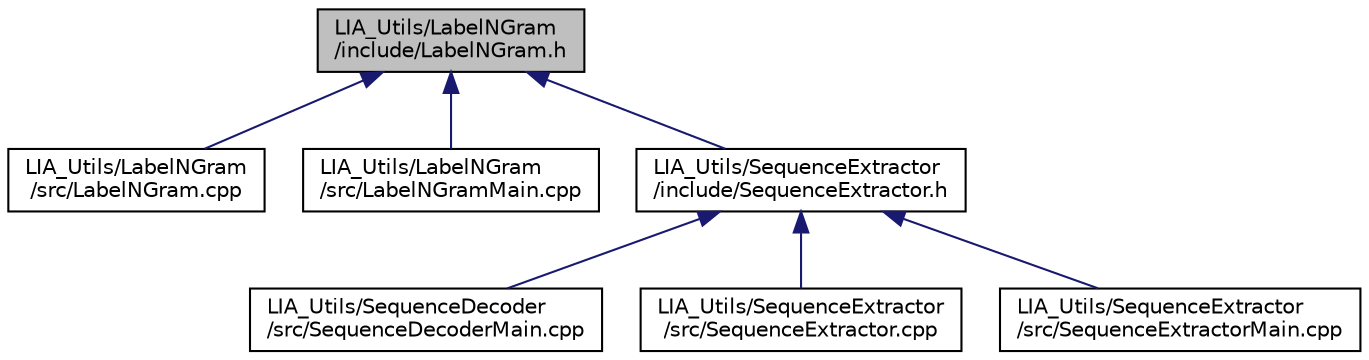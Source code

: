 digraph "LIA_Utils/LabelNGram/include/LabelNGram.h"
{
  edge [fontname="Helvetica",fontsize="10",labelfontname="Helvetica",labelfontsize="10"];
  node [fontname="Helvetica",fontsize="10",shape=record];
  Node1 [label="LIA_Utils/LabelNGram\l/include/LabelNGram.h",height=0.2,width=0.4,color="black", fillcolor="grey75", style="filled" fontcolor="black"];
  Node1 -> Node2 [dir="back",color="midnightblue",fontsize="10",style="solid",fontname="Helvetica"];
  Node2 [label="LIA_Utils/LabelNGram\l/src/LabelNGram.cpp",height=0.2,width=0.4,color="black", fillcolor="white", style="filled",URL="$LabelNGram_8cpp.html"];
  Node1 -> Node3 [dir="back",color="midnightblue",fontsize="10",style="solid",fontname="Helvetica"];
  Node3 [label="LIA_Utils/LabelNGram\l/src/LabelNGramMain.cpp",height=0.2,width=0.4,color="black", fillcolor="white", style="filled",URL="$LabelNGramMain_8cpp.html"];
  Node1 -> Node4 [dir="back",color="midnightblue",fontsize="10",style="solid",fontname="Helvetica"];
  Node4 [label="LIA_Utils/SequenceExtractor\l/include/SequenceExtractor.h",height=0.2,width=0.4,color="black", fillcolor="white", style="filled",URL="$SequenceExtractor_8h.html"];
  Node4 -> Node5 [dir="back",color="midnightblue",fontsize="10",style="solid",fontname="Helvetica"];
  Node5 [label="LIA_Utils/SequenceDecoder\l/src/SequenceDecoderMain.cpp",height=0.2,width=0.4,color="black", fillcolor="white", style="filled",URL="$SequenceDecoderMain_8cpp.html"];
  Node4 -> Node6 [dir="back",color="midnightblue",fontsize="10",style="solid",fontname="Helvetica"];
  Node6 [label="LIA_Utils/SequenceExtractor\l/src/SequenceExtractor.cpp",height=0.2,width=0.4,color="black", fillcolor="white", style="filled",URL="$SequenceExtractor_8cpp.html"];
  Node4 -> Node7 [dir="back",color="midnightblue",fontsize="10",style="solid",fontname="Helvetica"];
  Node7 [label="LIA_Utils/SequenceExtractor\l/src/SequenceExtractorMain.cpp",height=0.2,width=0.4,color="black", fillcolor="white", style="filled",URL="$SequenceExtractorMain_8cpp.html"];
}
